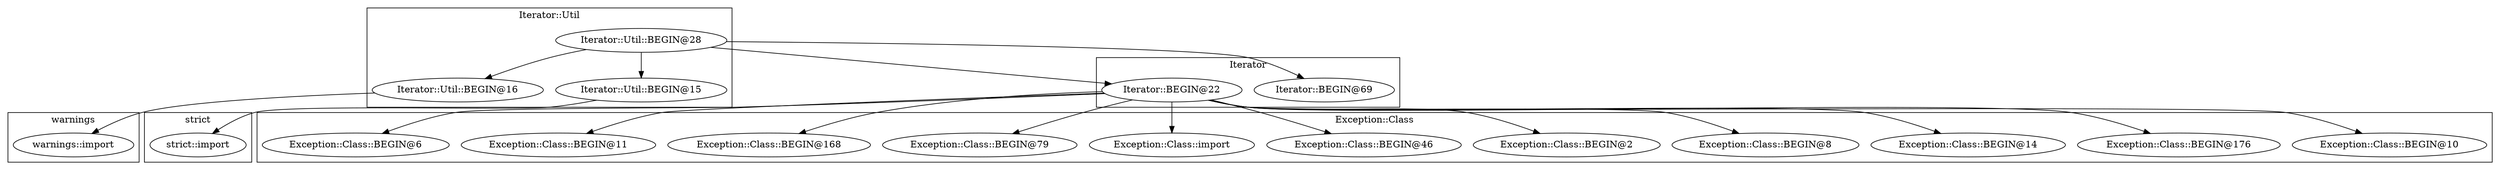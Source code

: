 digraph {
graph [overlap=false]
subgraph cluster_Iterator {
	label="Iterator";
	"Iterator::BEGIN@69";
	"Iterator::BEGIN@22";
}
subgraph cluster_warnings {
	label="warnings";
	"warnings::import";
}
subgraph cluster_strict {
	label="strict";
	"strict::import";
}
subgraph cluster_Iterator_Util {
	label="Iterator::Util";
	"Iterator::Util::BEGIN@28";
	"Iterator::Util::BEGIN@16";
	"Iterator::Util::BEGIN@15";
}
subgraph cluster_Exception_Class {
	label="Exception::Class";
	"Exception::Class::BEGIN@10";
	"Exception::Class::BEGIN@176";
	"Exception::Class::BEGIN@14";
	"Exception::Class::BEGIN@8";
	"Exception::Class::BEGIN@2";
	"Exception::Class::BEGIN@46";
	"Exception::Class::import";
	"Exception::Class::BEGIN@79";
	"Exception::Class::BEGIN@168";
	"Exception::Class::BEGIN@11";
	"Exception::Class::BEGIN@6";
}
"Iterator::Util::BEGIN@28" -> "Iterator::Util::BEGIN@16";
"Iterator::BEGIN@22" -> "Exception::Class::BEGIN@10";
"Iterator::BEGIN@22" -> "Exception::Class::BEGIN@79";
"Iterator::BEGIN@22" -> "Exception::Class::BEGIN@14";
"Iterator::BEGIN@22" -> "Exception::Class::BEGIN@2";
"Iterator::BEGIN@22" -> "Exception::Class::import";
"Iterator::BEGIN@22" -> "Exception::Class::BEGIN@168";
"Iterator::BEGIN@22" -> "Exception::Class::BEGIN@6";
"Iterator::Util::BEGIN@28" -> "Iterator::BEGIN@69";
"Iterator::Util::BEGIN@16" -> "warnings::import";
"Iterator::BEGIN@22" -> "Exception::Class::BEGIN@176";
"Iterator::BEGIN@22" -> "Exception::Class::BEGIN@8";
"Iterator::Util::BEGIN@28" -> "Iterator::Util::BEGIN@15";
"Iterator::BEGIN@22" -> "Exception::Class::BEGIN@46";
"Iterator::BEGIN@22" -> "Exception::Class::BEGIN@11";
"Iterator::Util::BEGIN@28" -> "Iterator::BEGIN@22";
"Iterator::Util::BEGIN@15" -> "strict::import";
}
